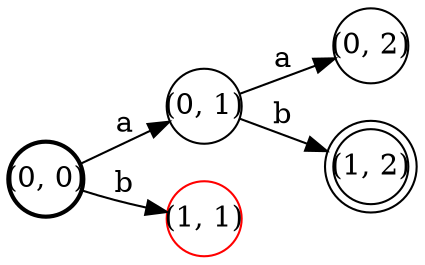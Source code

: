digraph FST {
  margin = 0;
  rankdir = LR;
  label = "";
  center = 1;
  ranksep = "0.4";
  nodesep = "0.25";
  0 [label = "(0, 0)", shape = circle, penwidth = 2.0, fontsize = 14, height = 0.5, fixedsize = true];
  0 -> 1 [label = "a", fontsize = 14];
  0 -> 2 [label = "b", fontsize = 14];
  1 [label = "(0, 1)", shape = circle, penwidth = 1.0, fontsize = 14, height = 0.5, fixedsize = true];
  1 -> 3 [label = "a", fontsize = 14];
  1 -> 4 [label = "b", fontsize = 14];
  2 [label = "(1, 1)", shape = circle, penwidth = 1.0, fontsize = 14, color = red, height = 0.5, fixedsize = true];
  3 [label = "(0, 2)", shape = circle, penwidth = 1.0, fontsize = 14, height = 0.5, fixedsize = true];
  4 [label = "(1, 2)", shape = doublecircle, penwidth = 1.0, fontsize = 14, height = 0.5, fixedsize = true];
}
